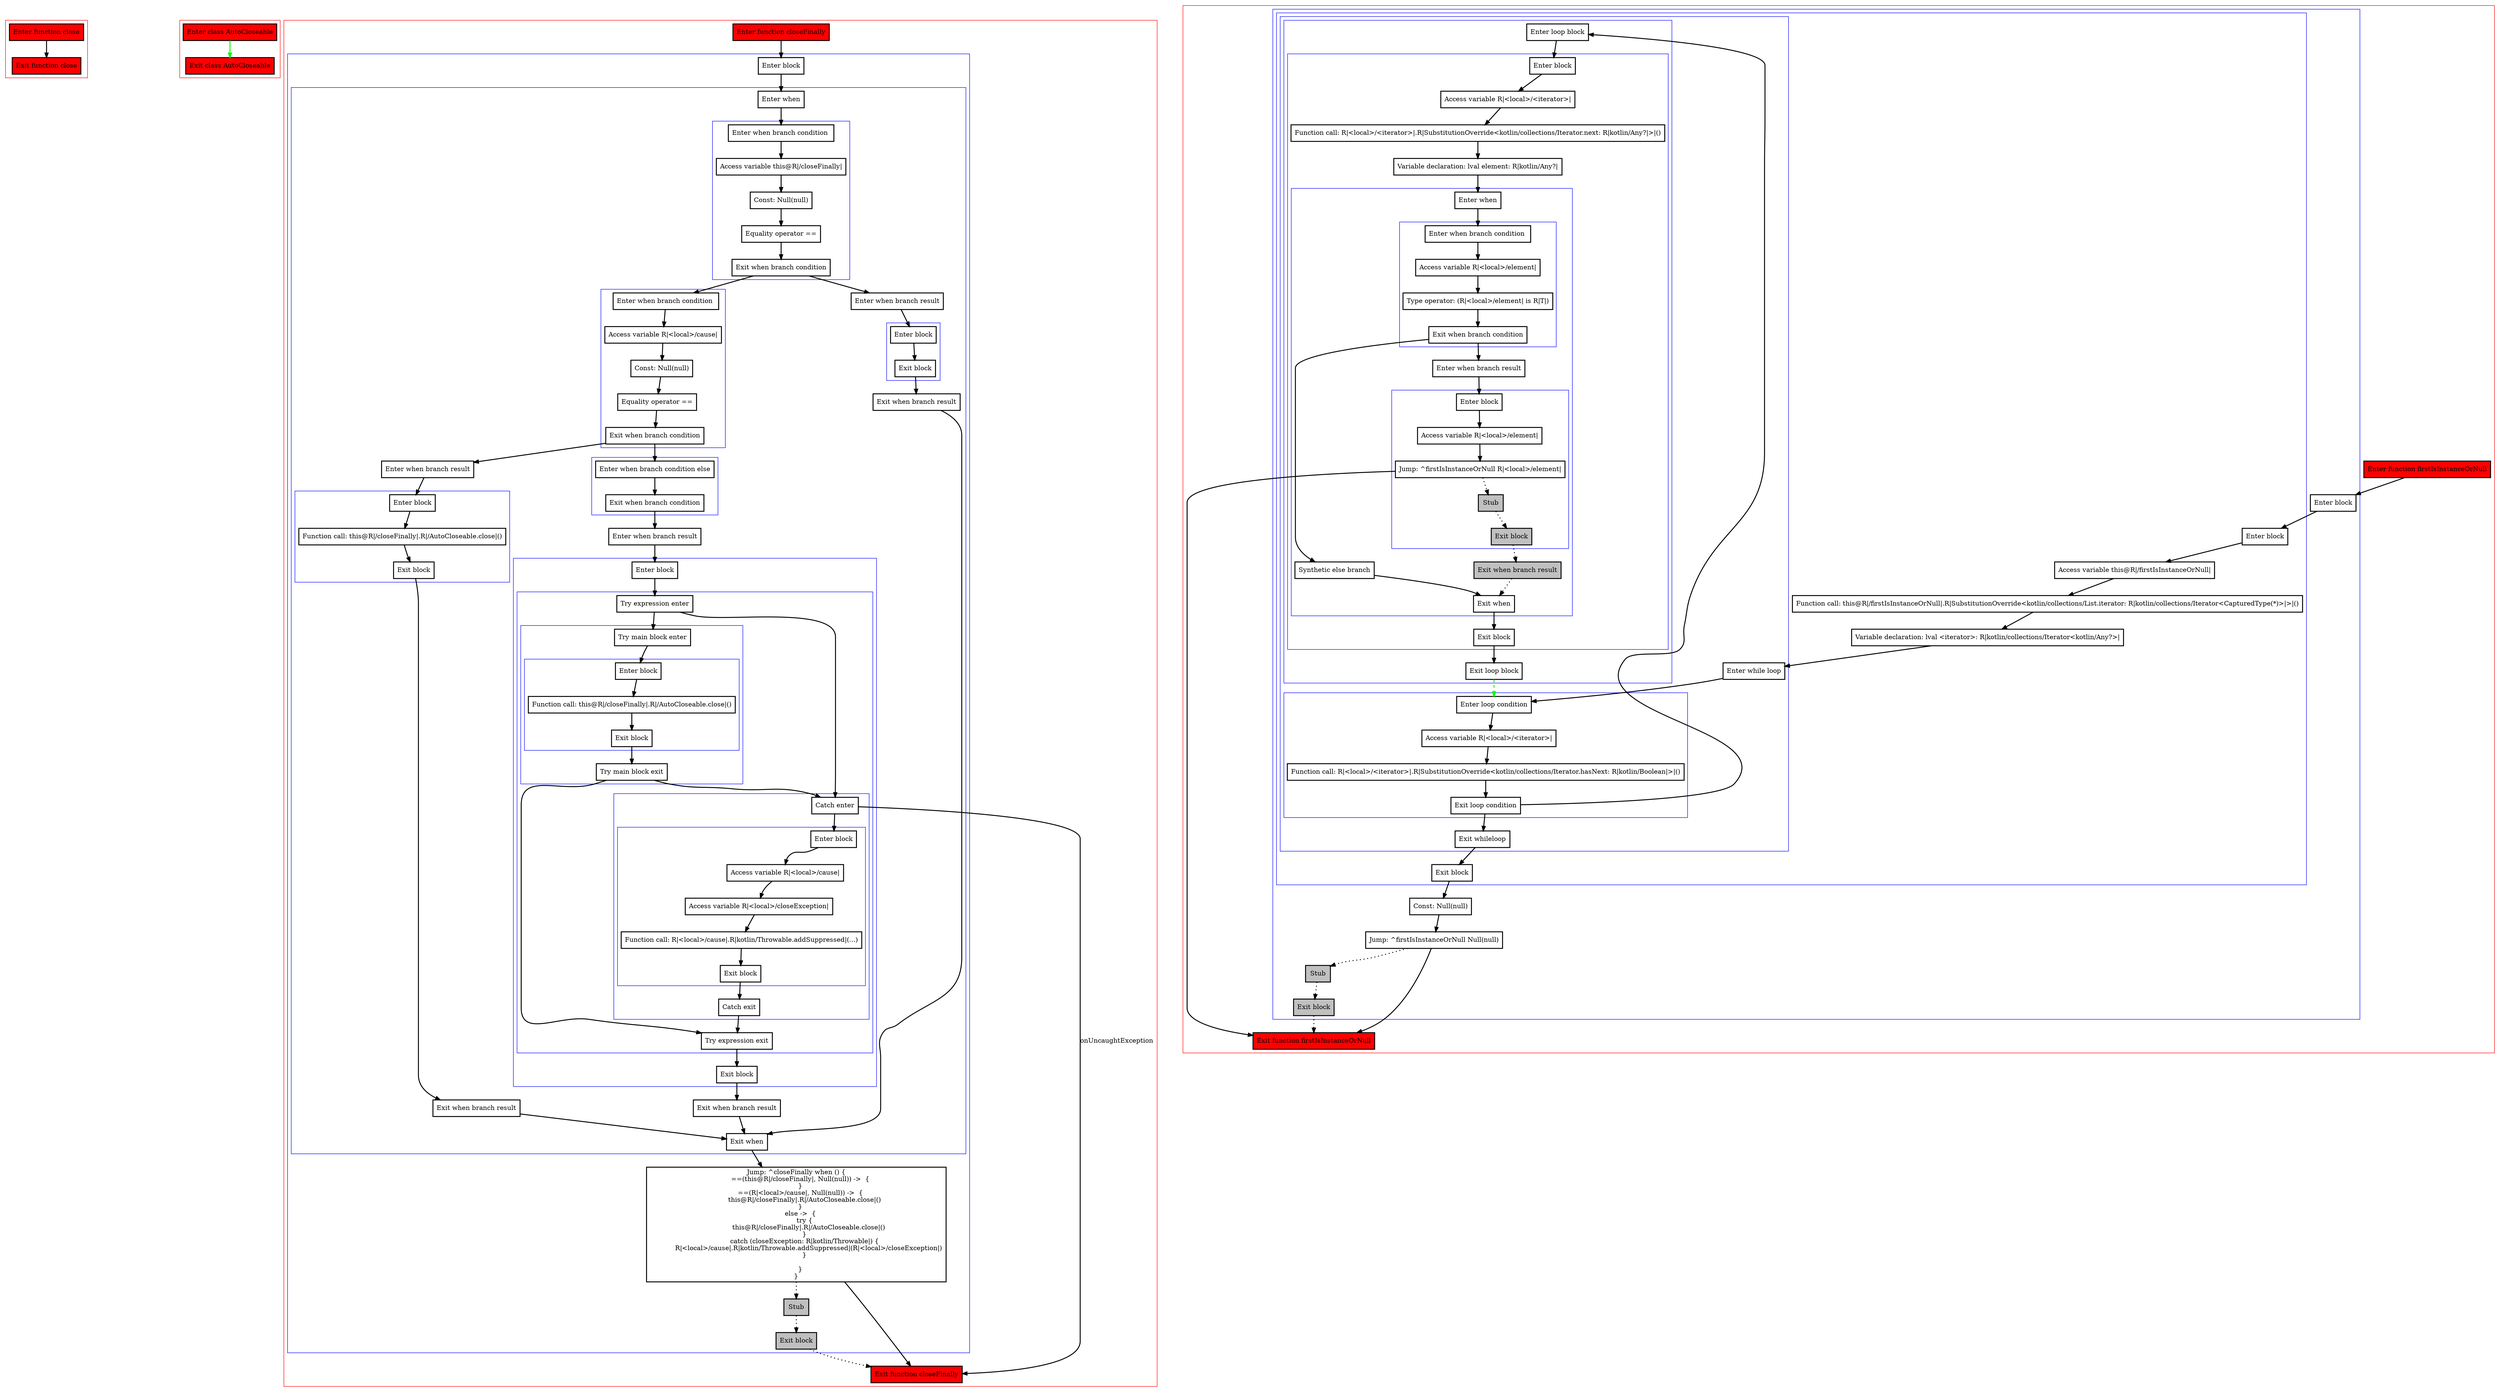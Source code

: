 digraph complex_kt {
    graph [nodesep=3]
    node [shape=box penwidth=2]
    edge [penwidth=2]

    subgraph cluster_0 {
        color=red
        0 [label="Enter function close" style="filled" fillcolor=red];
        1 [label="Exit function close" style="filled" fillcolor=red];
    }
    0 -> {1};

    subgraph cluster_1 {
        color=red
        2 [label="Enter class AutoCloseable" style="filled" fillcolor=red];
        3 [label="Exit class AutoCloseable" style="filled" fillcolor=red];
    }
    2 -> {3} [color=green];

    subgraph cluster_2 {
        color=red
        4 [label="Enter function closeFinally" style="filled" fillcolor=red];
        subgraph cluster_3 {
            color=blue
            5 [label="Enter block"];
            subgraph cluster_4 {
                color=blue
                6 [label="Enter when"];
                subgraph cluster_5 {
                    color=blue
                    7 [label="Enter when branch condition "];
                    8 [label="Access variable this@R|/closeFinally|"];
                    9 [label="Const: Null(null)"];
                    10 [label="Equality operator =="];
                    11 [label="Exit when branch condition"];
                }
                subgraph cluster_6 {
                    color=blue
                    12 [label="Enter when branch condition "];
                    13 [label="Access variable R|<local>/cause|"];
                    14 [label="Const: Null(null)"];
                    15 [label="Equality operator =="];
                    16 [label="Exit when branch condition"];
                }
                subgraph cluster_7 {
                    color=blue
                    17 [label="Enter when branch condition else"];
                    18 [label="Exit when branch condition"];
                }
                19 [label="Enter when branch result"];
                subgraph cluster_8 {
                    color=blue
                    20 [label="Enter block"];
                    subgraph cluster_9 {
                        color=blue
                        21 [label="Try expression enter"];
                        subgraph cluster_10 {
                            color=blue
                            22 [label="Try main block enter"];
                            subgraph cluster_11 {
                                color=blue
                                23 [label="Enter block"];
                                24 [label="Function call: this@R|/closeFinally|.R|/AutoCloseable.close|()"];
                                25 [label="Exit block"];
                            }
                            26 [label="Try main block exit"];
                        }
                        subgraph cluster_12 {
                            color=blue
                            27 [label="Catch enter"];
                            subgraph cluster_13 {
                                color=blue
                                28 [label="Enter block"];
                                29 [label="Access variable R|<local>/cause|"];
                                30 [label="Access variable R|<local>/closeException|"];
                                31 [label="Function call: R|<local>/cause|.R|kotlin/Throwable.addSuppressed|(...)"];
                                32 [label="Exit block"];
                            }
                            33 [label="Catch exit"];
                        }
                        34 [label="Try expression exit"];
                    }
                    35 [label="Exit block"];
                }
                36 [label="Exit when branch result"];
                37 [label="Enter when branch result"];
                subgraph cluster_14 {
                    color=blue
                    38 [label="Enter block"];
                    39 [label="Function call: this@R|/closeFinally|.R|/AutoCloseable.close|()"];
                    40 [label="Exit block"];
                }
                41 [label="Exit when branch result"];
                42 [label="Enter when branch result"];
                subgraph cluster_15 {
                    color=blue
                    43 [label="Enter block"];
                    44 [label="Exit block"];
                }
                45 [label="Exit when branch result"];
                46 [label="Exit when"];
            }
            47 [label="Jump: ^closeFinally when () {
    ==(this@R|/closeFinally|, Null(null)) ->  {
    }
    ==(R|<local>/cause|, Null(null)) ->  {
        this@R|/closeFinally|.R|/AutoCloseable.close|()
    }
    else ->  {
        try {
            this@R|/closeFinally|.R|/AutoCloseable.close|()
        }
        catch (closeException: R|kotlin/Throwable|) {
            R|<local>/cause|.R|kotlin/Throwable.addSuppressed|(R|<local>/closeException|)
        }

    }
}
"];
            48 [label="Stub" style="filled" fillcolor=gray];
            49 [label="Exit block" style="filled" fillcolor=gray];
        }
        50 [label="Exit function closeFinally" style="filled" fillcolor=red];
    }
    4 -> {5};
    5 -> {6};
    6 -> {7};
    7 -> {8};
    8 -> {9};
    9 -> {10};
    10 -> {11};
    11 -> {42 12};
    12 -> {13};
    13 -> {14};
    14 -> {15};
    15 -> {16};
    16 -> {37 17};
    17 -> {18};
    18 -> {19};
    19 -> {20};
    20 -> {21};
    21 -> {22 27};
    22 -> {23};
    23 -> {24};
    24 -> {25};
    25 -> {26};
    26 -> {34 27};
    27 -> {28};
    27 -> {50}    [label=onUncaughtException];
    28 -> {29};
    29 -> {30};
    30 -> {31};
    31 -> {32};
    32 -> {33};
    33 -> {34};
    34 -> {35};
    35 -> {36};
    36 -> {46};
    37 -> {38};
    38 -> {39};
    39 -> {40};
    40 -> {41};
    41 -> {46};
    42 -> {43};
    43 -> {44};
    44 -> {45};
    45 -> {46};
    46 -> {47};
    47 -> {50};
    47 -> {48} [style=dotted];
    48 -> {49} [style=dotted];
    49 -> {50} [style=dotted];

    subgraph cluster_16 {
        color=red
        51 [label="Enter function firstIsInstanceOrNull" style="filled" fillcolor=red];
        subgraph cluster_17 {
            color=blue
            52 [label="Enter block"];
            subgraph cluster_18 {
                color=blue
                53 [label="Enter block"];
                54 [label="Access variable this@R|/firstIsInstanceOrNull|"];
                55 [label="Function call: this@R|/firstIsInstanceOrNull|.R|SubstitutionOverride<kotlin/collections/List.iterator: R|kotlin/collections/Iterator<CapturedType(*)>|>|()"];
                56 [label="Variable declaration: lval <iterator>: R|kotlin/collections/Iterator<kotlin/Any?>|"];
                subgraph cluster_19 {
                    color=blue
                    57 [label="Enter while loop"];
                    subgraph cluster_20 {
                        color=blue
                        58 [label="Enter loop condition"];
                        59 [label="Access variable R|<local>/<iterator>|"];
                        60 [label="Function call: R|<local>/<iterator>|.R|SubstitutionOverride<kotlin/collections/Iterator.hasNext: R|kotlin/Boolean|>|()"];
                        61 [label="Exit loop condition"];
                    }
                    subgraph cluster_21 {
                        color=blue
                        62 [label="Enter loop block"];
                        subgraph cluster_22 {
                            color=blue
                            63 [label="Enter block"];
                            64 [label="Access variable R|<local>/<iterator>|"];
                            65 [label="Function call: R|<local>/<iterator>|.R|SubstitutionOverride<kotlin/collections/Iterator.next: R|kotlin/Any?|>|()"];
                            66 [label="Variable declaration: lval element: R|kotlin/Any?|"];
                            subgraph cluster_23 {
                                color=blue
                                67 [label="Enter when"];
                                subgraph cluster_24 {
                                    color=blue
                                    68 [label="Enter when branch condition "];
                                    69 [label="Access variable R|<local>/element|"];
                                    70 [label="Type operator: (R|<local>/element| is R|T|)"];
                                    71 [label="Exit when branch condition"];
                                }
                                72 [label="Synthetic else branch"];
                                73 [label="Enter when branch result"];
                                subgraph cluster_25 {
                                    color=blue
                                    74 [label="Enter block"];
                                    75 [label="Access variable R|<local>/element|"];
                                    76 [label="Jump: ^firstIsInstanceOrNull R|<local>/element|"];
                                    77 [label="Stub" style="filled" fillcolor=gray];
                                    78 [label="Exit block" style="filled" fillcolor=gray];
                                }
                                79 [label="Exit when branch result" style="filled" fillcolor=gray];
                                80 [label="Exit when"];
                            }
                            81 [label="Exit block"];
                        }
                        82 [label="Exit loop block"];
                    }
                    83 [label="Exit whileloop"];
                }
                84 [label="Exit block"];
            }
            85 [label="Const: Null(null)"];
            86 [label="Jump: ^firstIsInstanceOrNull Null(null)"];
            87 [label="Stub" style="filled" fillcolor=gray];
            88 [label="Exit block" style="filled" fillcolor=gray];
        }
        89 [label="Exit function firstIsInstanceOrNull" style="filled" fillcolor=red];
    }
    51 -> {52};
    52 -> {53};
    53 -> {54};
    54 -> {55};
    55 -> {56};
    56 -> {57};
    57 -> {58};
    58 -> {59};
    59 -> {60};
    60 -> {61};
    61 -> {83 62};
    62 -> {63};
    63 -> {64};
    64 -> {65};
    65 -> {66};
    66 -> {67};
    67 -> {68};
    68 -> {69};
    69 -> {70};
    70 -> {71};
    71 -> {73 72};
    72 -> {80};
    73 -> {74};
    74 -> {75};
    75 -> {76};
    76 -> {89};
    76 -> {77} [style=dotted];
    77 -> {78} [style=dotted];
    78 -> {79} [style=dotted];
    79 -> {80} [style=dotted];
    80 -> {81};
    81 -> {82};
    82 -> {58} [color=green style=dashed];
    83 -> {84};
    84 -> {85};
    85 -> {86};
    86 -> {89};
    86 -> {87} [style=dotted];
    87 -> {88} [style=dotted];
    88 -> {89} [style=dotted];

}
